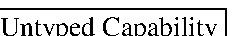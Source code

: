 input boxes;
beginfig(1);

defaultfont := "ptmr8r";

boxjoin(a.sw = b.nw; a.se = b.ne);
boxit.ut("Untyped Capability");
boxit.ub("Retype Right");
drawboxed(ut,ub);

boxjoin()
boxit.ta("Typed Capability 1");
ta.ne = ub.sw-(10bp, 30bp);
drawboxed(ta);

boxjoin(a.ne = b.nw; a.se = b.sw);
boxit.tat("Type");
boxit.tab("Badge");
boxit.tar("Rights");
tat.nw = ta.sw;
tar.ne = ta.se;
drawboxed(tat,tab,tar);

boxjoin()
boxit.tb("Typed Capability 2");
tb.nw = ta.ne+(10bp, 0bp);
drawboxed(tb);

boxjoin(a.ne = b.nw; a.se = b.sw);
boxit.tbt("Type");
boxit.tbb("Badge");
boxit.tbr("Rights");
tbt.nw = tb.sw;
tbr.ne = tb.se;
drawboxed(tbt,tbb,tbr);

boxjoin()
boxit.tn("Typed Capability n");
tn.nw = tb.ne+(50bp, 0bp);
drawboxed(tn);

boxjoin(a.ne = b.nw; a.se = b.sw);
boxit.tnt("Type");
boxit.tnb("Badge");
boxit.tnr("Rights");
tnt.nw = tn.sw;
tnr.ne = tn.se;
drawboxed(tnt,tnb,tnr);

drawarrow (center (ub.s--ub.sw))--ta.n;
drawarrow ub.s--tb.n;
drawarrow (center (ub.s--ub.se))--tn.n;
draw tb.e--tn.w dashed withdots;

endfig;
end.

